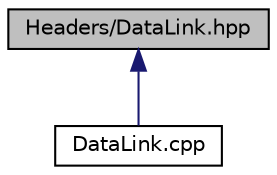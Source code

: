 digraph "Headers/DataLink.hpp"
{
 // LATEX_PDF_SIZE
  edge [fontname="Helvetica",fontsize="10",labelfontname="Helvetica",labelfontsize="10"];
  node [fontname="Helvetica",fontsize="10",shape=record];
  Node1 [label="Headers/DataLink.hpp",height=0.2,width=0.4,color="black", fillcolor="grey75", style="filled", fontcolor="black",tooltip="Data Link Driver code."];
  Node1 -> Node2 [dir="back",color="midnightblue",fontsize="10",style="solid",fontname="Helvetica"];
  Node2 [label="DataLink.cpp",height=0.2,width=0.4,color="black", fillcolor="white", style="filled",URL="$_data_link_8cpp.html",tooltip=" "];
}

